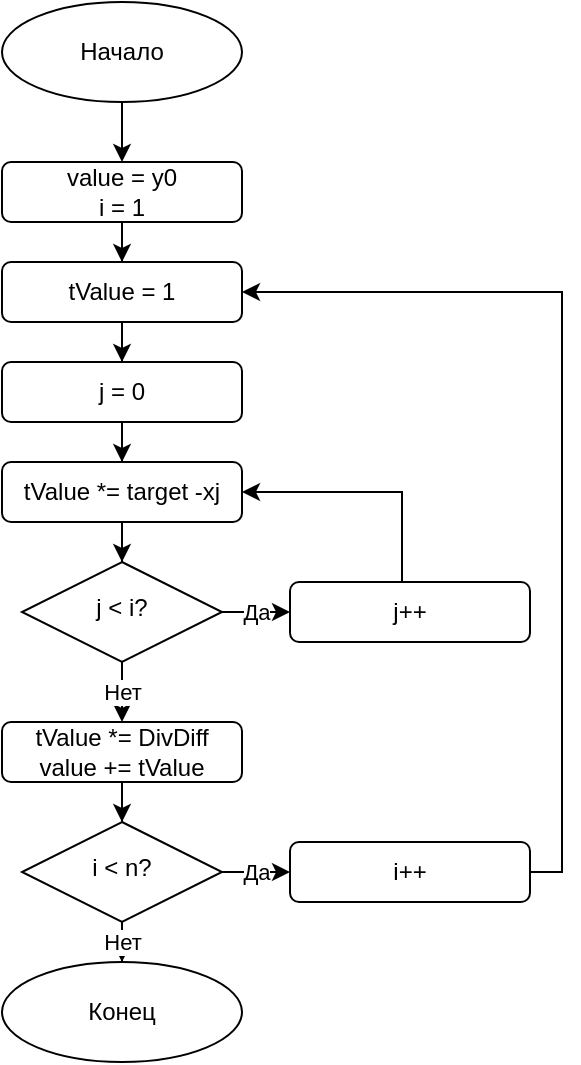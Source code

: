 <mxfile version="24.0.4" type="device">
  <diagram id="C5RBs43oDa-KdzZeNtuy" name="Page-1">
    <mxGraphModel dx="683" dy="421" grid="1" gridSize="10" guides="1" tooltips="1" connect="1" arrows="1" fold="1" page="1" pageScale="1" pageWidth="827" pageHeight="1169" math="0" shadow="0">
      <root>
        <mxCell id="WIyWlLk6GJQsqaUBKTNV-0" />
        <mxCell id="WIyWlLk6GJQsqaUBKTNV-1" parent="WIyWlLk6GJQsqaUBKTNV-0" />
        <mxCell id="u7wEtXLEIsoXLm5_NyUz-38" value="Да" style="edgeStyle=orthogonalEdgeStyle;rounded=0;orthogonalLoop=1;jettySize=auto;html=1;entryX=0;entryY=0.5;entryDx=0;entryDy=0;" edge="1" parent="WIyWlLk6GJQsqaUBKTNV-1" source="WIyWlLk6GJQsqaUBKTNV-6" target="u7wEtXLEIsoXLm5_NyUz-37">
          <mxGeometry relative="1" as="geometry" />
        </mxCell>
        <mxCell id="u7wEtXLEIsoXLm5_NyUz-41" value="Нет" style="edgeStyle=orthogonalEdgeStyle;rounded=0;orthogonalLoop=1;jettySize=auto;html=1;entryX=0.5;entryY=0;entryDx=0;entryDy=0;" edge="1" parent="WIyWlLk6GJQsqaUBKTNV-1" source="WIyWlLk6GJQsqaUBKTNV-6" target="u7wEtXLEIsoXLm5_NyUz-40">
          <mxGeometry relative="1" as="geometry" />
        </mxCell>
        <mxCell id="WIyWlLk6GJQsqaUBKTNV-6" value="j &amp;lt; i?" style="rhombus;whiteSpace=wrap;html=1;shadow=0;fontFamily=Helvetica;fontSize=12;align=center;strokeWidth=1;spacing=6;spacingTop=-4;" parent="WIyWlLk6GJQsqaUBKTNV-1" vertex="1">
          <mxGeometry x="160" y="310" width="100" height="50" as="geometry" />
        </mxCell>
        <mxCell id="u7wEtXLEIsoXLm5_NyUz-7" style="edgeStyle=orthogonalEdgeStyle;rounded=0;orthogonalLoop=1;jettySize=auto;html=1;entryX=0.5;entryY=0;entryDx=0;entryDy=0;" edge="1" parent="WIyWlLk6GJQsqaUBKTNV-1" source="u7wEtXLEIsoXLm5_NyUz-0" target="u7wEtXLEIsoXLm5_NyUz-1">
          <mxGeometry relative="1" as="geometry" />
        </mxCell>
        <mxCell id="u7wEtXLEIsoXLm5_NyUz-0" value="Начало" style="ellipse;whiteSpace=wrap;html=1;" vertex="1" parent="WIyWlLk6GJQsqaUBKTNV-1">
          <mxGeometry x="150" y="30" width="120" height="50" as="geometry" />
        </mxCell>
        <mxCell id="u7wEtXLEIsoXLm5_NyUz-31" style="edgeStyle=orthogonalEdgeStyle;rounded=0;orthogonalLoop=1;jettySize=auto;html=1;entryX=0.5;entryY=0;entryDx=0;entryDy=0;" edge="1" parent="WIyWlLk6GJQsqaUBKTNV-1" source="u7wEtXLEIsoXLm5_NyUz-1" target="u7wEtXLEIsoXLm5_NyUz-29">
          <mxGeometry relative="1" as="geometry" />
        </mxCell>
        <mxCell id="u7wEtXLEIsoXLm5_NyUz-1" value="value = y0&lt;div&gt;i = 1&lt;/div&gt;" style="rounded=1;whiteSpace=wrap;html=1;" vertex="1" parent="WIyWlLk6GJQsqaUBKTNV-1">
          <mxGeometry x="150" y="110" width="120" height="30" as="geometry" />
        </mxCell>
        <mxCell id="u7wEtXLEIsoXLm5_NyUz-32" style="edgeStyle=orthogonalEdgeStyle;rounded=0;orthogonalLoop=1;jettySize=auto;html=1;entryX=0.5;entryY=0;entryDx=0;entryDy=0;" edge="1" parent="WIyWlLk6GJQsqaUBKTNV-1" source="u7wEtXLEIsoXLm5_NyUz-29" target="u7wEtXLEIsoXLm5_NyUz-30">
          <mxGeometry relative="1" as="geometry" />
        </mxCell>
        <mxCell id="u7wEtXLEIsoXLm5_NyUz-29" value="tValue = 1" style="rounded=1;whiteSpace=wrap;html=1;" vertex="1" parent="WIyWlLk6GJQsqaUBKTNV-1">
          <mxGeometry x="150" y="160" width="120" height="30" as="geometry" />
        </mxCell>
        <mxCell id="u7wEtXLEIsoXLm5_NyUz-34" style="edgeStyle=orthogonalEdgeStyle;rounded=0;orthogonalLoop=1;jettySize=auto;html=1;entryX=0.5;entryY=0;entryDx=0;entryDy=0;" edge="1" parent="WIyWlLk6GJQsqaUBKTNV-1" source="u7wEtXLEIsoXLm5_NyUz-30" target="u7wEtXLEIsoXLm5_NyUz-33">
          <mxGeometry relative="1" as="geometry" />
        </mxCell>
        <mxCell id="u7wEtXLEIsoXLm5_NyUz-30" value="j = 0" style="rounded=1;whiteSpace=wrap;html=1;" vertex="1" parent="WIyWlLk6GJQsqaUBKTNV-1">
          <mxGeometry x="150" y="210" width="120" height="30" as="geometry" />
        </mxCell>
        <mxCell id="u7wEtXLEIsoXLm5_NyUz-36" style="edgeStyle=orthogonalEdgeStyle;rounded=0;orthogonalLoop=1;jettySize=auto;html=1;entryX=0.5;entryY=0;entryDx=0;entryDy=0;" edge="1" parent="WIyWlLk6GJQsqaUBKTNV-1" source="u7wEtXLEIsoXLm5_NyUz-33" target="WIyWlLk6GJQsqaUBKTNV-6">
          <mxGeometry relative="1" as="geometry" />
        </mxCell>
        <mxCell id="u7wEtXLEIsoXLm5_NyUz-33" value="tValue *= target -xj" style="rounded=1;whiteSpace=wrap;html=1;" vertex="1" parent="WIyWlLk6GJQsqaUBKTNV-1">
          <mxGeometry x="150" y="260" width="120" height="30" as="geometry" />
        </mxCell>
        <mxCell id="u7wEtXLEIsoXLm5_NyUz-39" style="edgeStyle=orthogonalEdgeStyle;rounded=0;orthogonalLoop=1;jettySize=auto;html=1;entryX=1;entryY=0.5;entryDx=0;entryDy=0;" edge="1" parent="WIyWlLk6GJQsqaUBKTNV-1" source="u7wEtXLEIsoXLm5_NyUz-37" target="u7wEtXLEIsoXLm5_NyUz-33">
          <mxGeometry relative="1" as="geometry">
            <Array as="points">
              <mxPoint x="350" y="275" />
            </Array>
          </mxGeometry>
        </mxCell>
        <mxCell id="u7wEtXLEIsoXLm5_NyUz-37" value="j++" style="rounded=1;whiteSpace=wrap;html=1;" vertex="1" parent="WIyWlLk6GJQsqaUBKTNV-1">
          <mxGeometry x="294" y="320" width="120" height="30" as="geometry" />
        </mxCell>
        <mxCell id="u7wEtXLEIsoXLm5_NyUz-45" style="edgeStyle=orthogonalEdgeStyle;rounded=0;orthogonalLoop=1;jettySize=auto;html=1;entryX=0.5;entryY=0;entryDx=0;entryDy=0;" edge="1" parent="WIyWlLk6GJQsqaUBKTNV-1" source="u7wEtXLEIsoXLm5_NyUz-40" target="u7wEtXLEIsoXLm5_NyUz-42">
          <mxGeometry relative="1" as="geometry" />
        </mxCell>
        <mxCell id="u7wEtXLEIsoXLm5_NyUz-40" value="tValue *= DivDiff&lt;div&gt;value += tValue&lt;/div&gt;" style="rounded=1;whiteSpace=wrap;html=1;" vertex="1" parent="WIyWlLk6GJQsqaUBKTNV-1">
          <mxGeometry x="150" y="390" width="120" height="30" as="geometry" />
        </mxCell>
        <mxCell id="u7wEtXLEIsoXLm5_NyUz-46" value="Да" style="edgeStyle=orthogonalEdgeStyle;rounded=0;orthogonalLoop=1;jettySize=auto;html=1;entryX=0;entryY=0.5;entryDx=0;entryDy=0;" edge="1" parent="WIyWlLk6GJQsqaUBKTNV-1" source="u7wEtXLEIsoXLm5_NyUz-42" target="u7wEtXLEIsoXLm5_NyUz-43">
          <mxGeometry relative="1" as="geometry" />
        </mxCell>
        <mxCell id="u7wEtXLEIsoXLm5_NyUz-49" value="Нет" style="edgeStyle=orthogonalEdgeStyle;rounded=0;orthogonalLoop=1;jettySize=auto;html=1;entryX=0.5;entryY=0;entryDx=0;entryDy=0;" edge="1" parent="WIyWlLk6GJQsqaUBKTNV-1" source="u7wEtXLEIsoXLm5_NyUz-42" target="u7wEtXLEIsoXLm5_NyUz-48">
          <mxGeometry relative="1" as="geometry" />
        </mxCell>
        <mxCell id="u7wEtXLEIsoXLm5_NyUz-42" value="i &amp;lt; n?" style="rhombus;whiteSpace=wrap;html=1;shadow=0;fontFamily=Helvetica;fontSize=12;align=center;strokeWidth=1;spacing=6;spacingTop=-4;" vertex="1" parent="WIyWlLk6GJQsqaUBKTNV-1">
          <mxGeometry x="160" y="440" width="100" height="50" as="geometry" />
        </mxCell>
        <mxCell id="u7wEtXLEIsoXLm5_NyUz-47" style="edgeStyle=orthogonalEdgeStyle;rounded=0;orthogonalLoop=1;jettySize=auto;html=1;entryX=1;entryY=0.5;entryDx=0;entryDy=0;" edge="1" parent="WIyWlLk6GJQsqaUBKTNV-1" source="u7wEtXLEIsoXLm5_NyUz-43" target="u7wEtXLEIsoXLm5_NyUz-29">
          <mxGeometry relative="1" as="geometry">
            <Array as="points">
              <mxPoint x="430" y="465" />
              <mxPoint x="430" y="175" />
            </Array>
          </mxGeometry>
        </mxCell>
        <mxCell id="u7wEtXLEIsoXLm5_NyUz-43" value="i++" style="rounded=1;whiteSpace=wrap;html=1;" vertex="1" parent="WIyWlLk6GJQsqaUBKTNV-1">
          <mxGeometry x="294" y="450" width="120" height="30" as="geometry" />
        </mxCell>
        <mxCell id="u7wEtXLEIsoXLm5_NyUz-48" value="Конец" style="ellipse;whiteSpace=wrap;html=1;" vertex="1" parent="WIyWlLk6GJQsqaUBKTNV-1">
          <mxGeometry x="150" y="510" width="120" height="50" as="geometry" />
        </mxCell>
      </root>
    </mxGraphModel>
  </diagram>
</mxfile>
